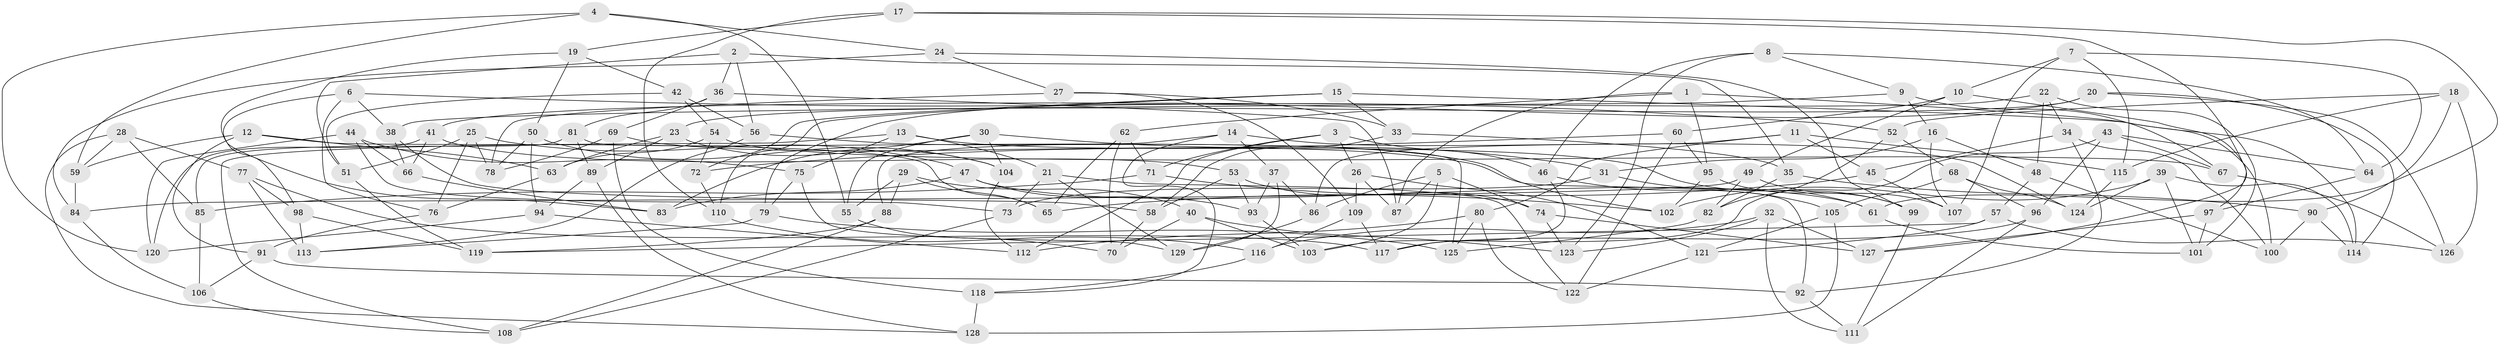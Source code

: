 // coarse degree distribution, {8: 0.05555555555555555, 6: 0.26666666666666666, 4: 0.6444444444444445, 7: 0.011111111111111112, 3: 0.011111111111111112, 10: 0.011111111111111112}
// Generated by graph-tools (version 1.1) at 2025/20/03/04/25 18:20:32]
// undirected, 129 vertices, 258 edges
graph export_dot {
graph [start="1"]
  node [color=gray90,style=filled];
  1;
  2;
  3;
  4;
  5;
  6;
  7;
  8;
  9;
  10;
  11;
  12;
  13;
  14;
  15;
  16;
  17;
  18;
  19;
  20;
  21;
  22;
  23;
  24;
  25;
  26;
  27;
  28;
  29;
  30;
  31;
  32;
  33;
  34;
  35;
  36;
  37;
  38;
  39;
  40;
  41;
  42;
  43;
  44;
  45;
  46;
  47;
  48;
  49;
  50;
  51;
  52;
  53;
  54;
  55;
  56;
  57;
  58;
  59;
  60;
  61;
  62;
  63;
  64;
  65;
  66;
  67;
  68;
  69;
  70;
  71;
  72;
  73;
  74;
  75;
  76;
  77;
  78;
  79;
  80;
  81;
  82;
  83;
  84;
  85;
  86;
  87;
  88;
  89;
  90;
  91;
  92;
  93;
  94;
  95;
  96;
  97;
  98;
  99;
  100;
  101;
  102;
  103;
  104;
  105;
  106;
  107;
  108;
  109;
  110;
  111;
  112;
  113;
  114;
  115;
  116;
  117;
  118;
  119;
  120;
  121;
  122;
  123;
  124;
  125;
  126;
  127;
  128;
  129;
  1 -- 87;
  1 -- 95;
  1 -- 62;
  1 -- 100;
  2 -- 35;
  2 -- 51;
  2 -- 56;
  2 -- 36;
  3 -- 46;
  3 -- 26;
  3 -- 71;
  3 -- 112;
  4 -- 120;
  4 -- 24;
  4 -- 59;
  4 -- 55;
  5 -- 74;
  5 -- 103;
  5 -- 86;
  5 -- 87;
  6 -- 52;
  6 -- 38;
  6 -- 98;
  6 -- 76;
  7 -- 10;
  7 -- 64;
  7 -- 115;
  7 -- 107;
  8 -- 123;
  8 -- 46;
  8 -- 9;
  8 -- 64;
  9 -- 67;
  9 -- 16;
  9 -- 38;
  10 -- 97;
  10 -- 60;
  10 -- 49;
  11 -- 115;
  11 -- 80;
  11 -- 45;
  11 -- 86;
  12 -- 91;
  12 -- 65;
  12 -- 63;
  12 -- 59;
  13 -- 99;
  13 -- 75;
  13 -- 21;
  13 -- 108;
  14 -- 124;
  14 -- 118;
  14 -- 88;
  14 -- 37;
  15 -- 72;
  15 -- 33;
  15 -- 110;
  15 -- 114;
  16 -- 31;
  16 -- 107;
  16 -- 48;
  17 -- 110;
  17 -- 61;
  17 -- 19;
  17 -- 127;
  18 -- 115;
  18 -- 126;
  18 -- 90;
  18 -- 52;
  19 -- 50;
  19 -- 83;
  19 -- 42;
  20 -- 23;
  20 -- 126;
  20 -- 114;
  20 -- 79;
  21 -- 73;
  21 -- 122;
  21 -- 129;
  22 -- 101;
  22 -- 34;
  22 -- 48;
  22 -- 41;
  23 -- 89;
  23 -- 63;
  23 -- 104;
  24 -- 84;
  24 -- 99;
  24 -- 27;
  25 -- 78;
  25 -- 51;
  25 -- 47;
  25 -- 76;
  26 -- 121;
  26 -- 109;
  26 -- 87;
  27 -- 109;
  27 -- 33;
  27 -- 78;
  28 -- 85;
  28 -- 59;
  28 -- 77;
  28 -- 128;
  29 -- 88;
  29 -- 65;
  29 -- 55;
  29 -- 40;
  30 -- 104;
  30 -- 83;
  30 -- 31;
  30 -- 55;
  31 -- 73;
  31 -- 61;
  32 -- 116;
  32 -- 111;
  32 -- 127;
  32 -- 123;
  33 -- 35;
  33 -- 58;
  34 -- 45;
  34 -- 100;
  34 -- 92;
  35 -- 82;
  35 -- 90;
  36 -- 69;
  36 -- 87;
  36 -- 81;
  37 -- 129;
  37 -- 86;
  37 -- 93;
  38 -- 66;
  38 -- 58;
  39 -- 124;
  39 -- 102;
  39 -- 101;
  39 -- 114;
  40 -- 103;
  40 -- 123;
  40 -- 70;
  41 -- 66;
  41 -- 53;
  41 -- 120;
  42 -- 54;
  42 -- 51;
  42 -- 56;
  43 -- 96;
  43 -- 67;
  43 -- 103;
  43 -- 64;
  44 -- 120;
  44 -- 66;
  44 -- 75;
  44 -- 73;
  45 -- 65;
  45 -- 107;
  46 -- 105;
  46 -- 117;
  47 -- 61;
  47 -- 93;
  47 -- 83;
  48 -- 100;
  48 -- 57;
  49 -- 107;
  49 -- 84;
  49 -- 82;
  50 -- 104;
  50 -- 78;
  50 -- 94;
  51 -- 119;
  52 -- 82;
  52 -- 68;
  53 -- 74;
  53 -- 93;
  53 -- 58;
  54 -- 63;
  54 -- 72;
  54 -- 67;
  55 -- 70;
  56 -- 113;
  56 -- 102;
  57 -- 126;
  57 -- 119;
  57 -- 121;
  58 -- 70;
  59 -- 84;
  60 -- 122;
  60 -- 95;
  60 -- 72;
  61 -- 101;
  62 -- 71;
  62 -- 65;
  62 -- 70;
  63 -- 76;
  64 -- 97;
  66 -- 83;
  67 -- 126;
  68 -- 105;
  68 -- 96;
  68 -- 124;
  69 -- 92;
  69 -- 78;
  69 -- 118;
  71 -- 85;
  71 -- 102;
  72 -- 110;
  73 -- 108;
  74 -- 127;
  74 -- 123;
  75 -- 129;
  75 -- 79;
  76 -- 91;
  77 -- 117;
  77 -- 113;
  77 -- 98;
  79 -- 113;
  79 -- 125;
  80 -- 122;
  80 -- 112;
  80 -- 125;
  81 -- 89;
  81 -- 85;
  81 -- 125;
  82 -- 125;
  84 -- 106;
  85 -- 106;
  86 -- 129;
  88 -- 119;
  88 -- 108;
  89 -- 94;
  89 -- 128;
  90 -- 114;
  90 -- 100;
  91 -- 92;
  91 -- 106;
  92 -- 111;
  93 -- 103;
  94 -- 120;
  94 -- 112;
  95 -- 102;
  95 -- 99;
  96 -- 111;
  96 -- 117;
  97 -- 127;
  97 -- 101;
  98 -- 119;
  98 -- 113;
  99 -- 111;
  104 -- 112;
  105 -- 121;
  105 -- 128;
  106 -- 108;
  109 -- 116;
  109 -- 117;
  110 -- 116;
  115 -- 124;
  116 -- 118;
  118 -- 128;
  121 -- 122;
}

